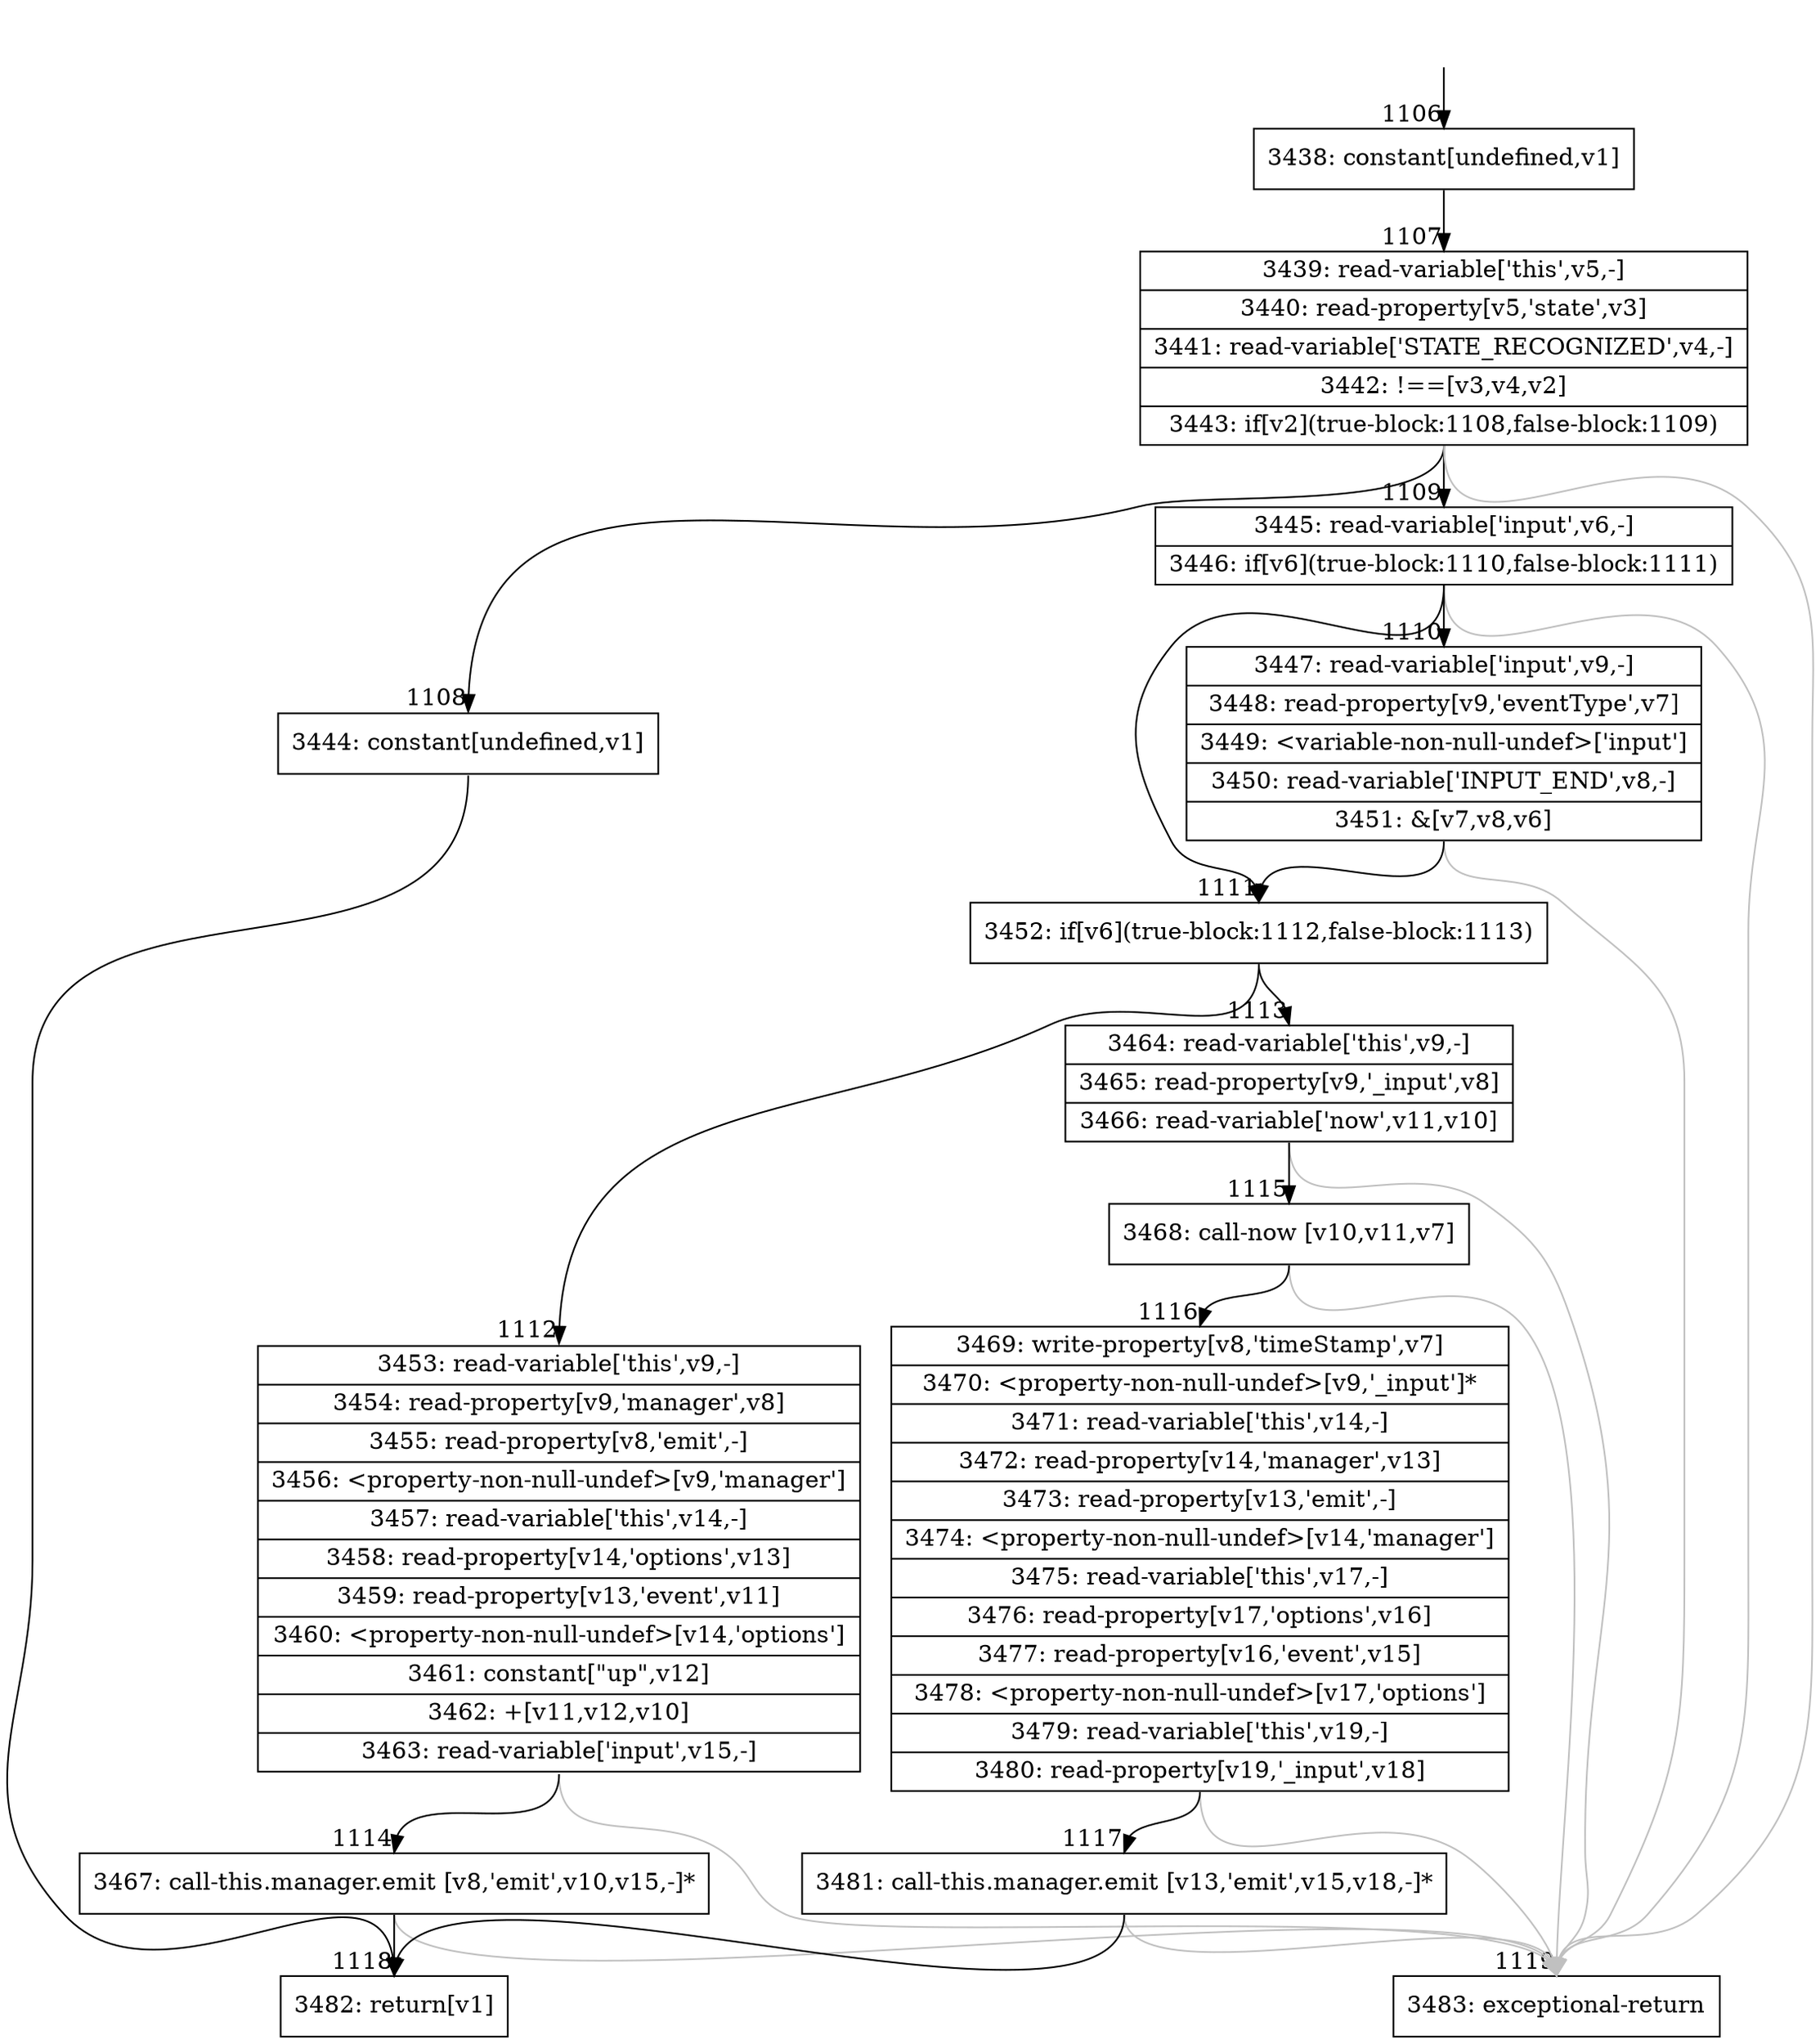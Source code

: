 digraph {
rankdir="TD"
BB_entry102[shape=none,label=""];
BB_entry102 -> BB1106 [tailport=s, headport=n, headlabel="    1106"]
BB1106 [shape=record label="{3438: constant[undefined,v1]}" ] 
BB1106 -> BB1107 [tailport=s, headport=n, headlabel="      1107"]
BB1107 [shape=record label="{3439: read-variable['this',v5,-]|3440: read-property[v5,'state',v3]|3441: read-variable['STATE_RECOGNIZED',v4,-]|3442: !==[v3,v4,v2]|3443: if[v2](true-block:1108,false-block:1109)}" ] 
BB1107 -> BB1108 [tailport=s, headport=n, headlabel="      1108"]
BB1107 -> BB1109 [tailport=s, headport=n, headlabel="      1109"]
BB1107 -> BB1119 [tailport=s, headport=n, color=gray, headlabel="      1119"]
BB1108 [shape=record label="{3444: constant[undefined,v1]}" ] 
BB1108 -> BB1118 [tailport=s, headport=n, headlabel="      1118"]
BB1109 [shape=record label="{3445: read-variable['input',v6,-]|3446: if[v6](true-block:1110,false-block:1111)}" ] 
BB1109 -> BB1111 [tailport=s, headport=n, headlabel="      1111"]
BB1109 -> BB1110 [tailport=s, headport=n, headlabel="      1110"]
BB1109 -> BB1119 [tailport=s, headport=n, color=gray]
BB1110 [shape=record label="{3447: read-variable['input',v9,-]|3448: read-property[v9,'eventType',v7]|3449: \<variable-non-null-undef\>['input']|3450: read-variable['INPUT_END',v8,-]|3451: &[v7,v8,v6]}" ] 
BB1110 -> BB1111 [tailport=s, headport=n]
BB1110 -> BB1119 [tailport=s, headport=n, color=gray]
BB1111 [shape=record label="{3452: if[v6](true-block:1112,false-block:1113)}" ] 
BB1111 -> BB1112 [tailport=s, headport=n, headlabel="      1112"]
BB1111 -> BB1113 [tailport=s, headport=n, headlabel="      1113"]
BB1112 [shape=record label="{3453: read-variable['this',v9,-]|3454: read-property[v9,'manager',v8]|3455: read-property[v8,'emit',-]|3456: \<property-non-null-undef\>[v9,'manager']|3457: read-variable['this',v14,-]|3458: read-property[v14,'options',v13]|3459: read-property[v13,'event',v11]|3460: \<property-non-null-undef\>[v14,'options']|3461: constant[\"up\",v12]|3462: +[v11,v12,v10]|3463: read-variable['input',v15,-]}" ] 
BB1112 -> BB1114 [tailport=s, headport=n, headlabel="      1114"]
BB1112 -> BB1119 [tailport=s, headport=n, color=gray]
BB1113 [shape=record label="{3464: read-variable['this',v9,-]|3465: read-property[v9,'_input',v8]|3466: read-variable['now',v11,v10]}" ] 
BB1113 -> BB1115 [tailport=s, headport=n, headlabel="      1115"]
BB1113 -> BB1119 [tailport=s, headport=n, color=gray]
BB1114 [shape=record label="{3467: call-this.manager.emit [v8,'emit',v10,v15,-]*}" ] 
BB1114 -> BB1118 [tailport=s, headport=n]
BB1114 -> BB1119 [tailport=s, headport=n, color=gray]
BB1115 [shape=record label="{3468: call-now [v10,v11,v7]}" ] 
BB1115 -> BB1116 [tailport=s, headport=n, headlabel="      1116"]
BB1115 -> BB1119 [tailport=s, headport=n, color=gray]
BB1116 [shape=record label="{3469: write-property[v8,'timeStamp',v7]|3470: \<property-non-null-undef\>[v9,'_input']*|3471: read-variable['this',v14,-]|3472: read-property[v14,'manager',v13]|3473: read-property[v13,'emit',-]|3474: \<property-non-null-undef\>[v14,'manager']|3475: read-variable['this',v17,-]|3476: read-property[v17,'options',v16]|3477: read-property[v16,'event',v15]|3478: \<property-non-null-undef\>[v17,'options']|3479: read-variable['this',v19,-]|3480: read-property[v19,'_input',v18]}" ] 
BB1116 -> BB1117 [tailport=s, headport=n, headlabel="      1117"]
BB1116 -> BB1119 [tailport=s, headport=n, color=gray]
BB1117 [shape=record label="{3481: call-this.manager.emit [v13,'emit',v15,v18,-]*}" ] 
BB1117 -> BB1118 [tailport=s, headport=n]
BB1117 -> BB1119 [tailport=s, headport=n, color=gray]
BB1118 [shape=record label="{3482: return[v1]}" ] 
BB1119 [shape=record label="{3483: exceptional-return}" ] 
//#$~ 1785
}
